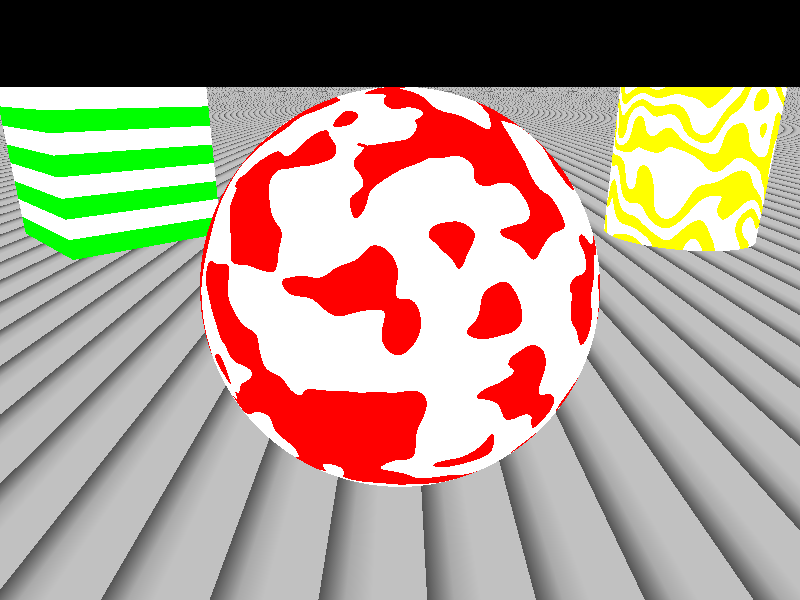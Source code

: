 // Persistence Of Vision raytracer version 3.5 sample file.
// Fun with filter (and other neat tricks).
//
// -w320 -h240
// -w800 -h600 +a0.3

global_settings {
  assumed_gamma 2.2
  max_trace_level 5
}

#include "shapes.inc"
#include "colors.inc"

camera {
   location  <0, 2, -4.5>
   direction <0, 0,  1>
   up  <0, 1, 0>
   right <4/3, 0, 0>
   look_at <0, 0.4, 0>
}

// Floor, with phoney gray "planks"
plane { y, 0

   pigment {
      gradient x
      color_map {
         [0,    0.25 color Gray      color Gray]
         [0.25, 0.50 color DimGray   color LightGray]
         [0.50, 0.75 color LightGray color Gray]
         [0.75, 1    color Gray      color Gray]
      }
      scale <0.45, 1, 1>
   }
   finish{ambient 0.1 diffuse 0.7}
}

//  Note: Clear = color White filter 1

// A blobby sphere
sphere  { <0, 1, -1.5>, 1
    pigment {
      bozo
      turbulence 0.5
      octaves 1
      scale 0.2
      color_map {
         [0,   0.5 color red 1 filter 0.5 color red 1 filter 1]
         [0.5, 1   color Clear           color Clear]
      }
   }
   finish {ambient 0.15  diffuse 0.7}
}

// A sliced green box
object { UnitBox
   rotate 45*y
   translate <-4, 1, 4>

   pigment {
      gradient y
      color_map {
         [0,   0.5 color Green color Green]
         [0.5, 1   color Clear color Clear]
      }
      scale 0.5
   }
}

// A yellow, swirly finite cylinder
object { Disk_Y
   translate <4, 1, 4>

   pigment {
      gradient y
      turbulence 2
      octaves 1
      color_map {
         [0,   0.5 color Yellow color Yellow]
         [0.5, 1   color Clear  color Clear]
      }
      scale 0.5
   }
}

light_source { <10, 12, -40> colour White }
